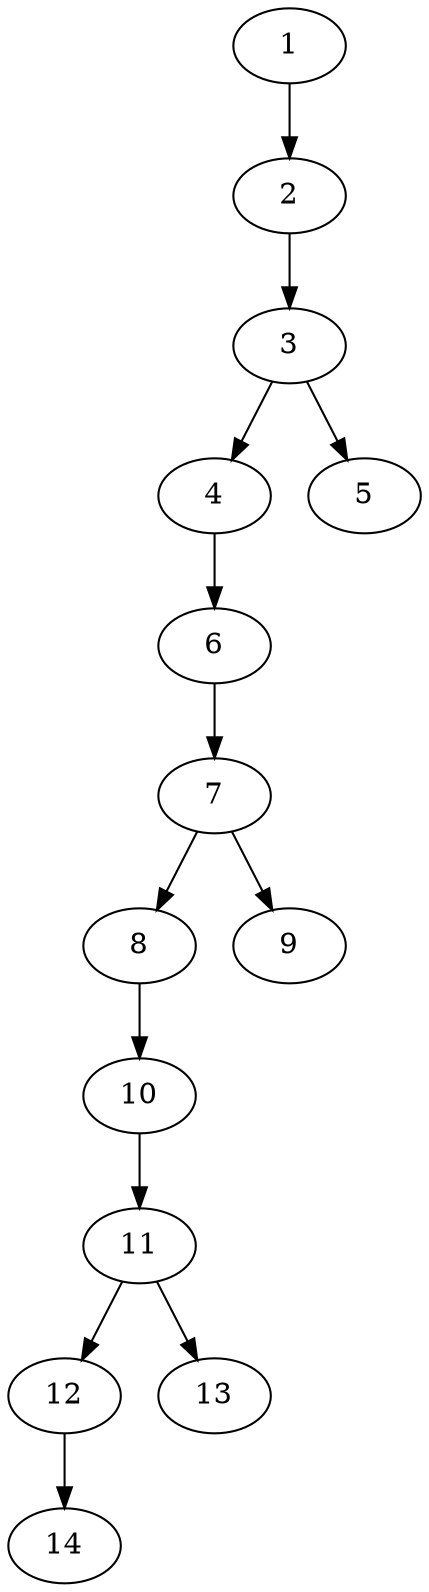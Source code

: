 // DAG (tier=1-easy, mode=compute, n=14, ccr=0.277, fat=0.357, density=0.386, regular=0.659, jump=0.096, mindata=262144, maxdata=2097152)
// DAG automatically generated by daggen at Sun Aug 24 16:33:32 2025
// /home/ermia/Project/Environments/daggen/bin/daggen --dot --ccr 0.277 --fat 0.357 --regular 0.659 --density 0.386 --jump 0.096 --mindata 262144 --maxdata 2097152 -n 14 
digraph G {
  1 [size="1303391102982936", alpha="0.08", expect_size="651695551491468"]
  1 -> 2 [size ="27421218701312"]
  2 [size="28336873374846956", alpha="0.10", expect_size="14168436687423478"]
  2 -> 3 [size ="13107200000000"]
  3 [size="597727797024609", alpha="0.04", expect_size="298863898512304"]
  3 -> 4 [size ="1302213951488"]
  3 -> 5 [size ="1302213951488"]
  4 [size="68818839426598400", alpha="0.19", expect_size="34409419713299200"]
  4 -> 6 [size ="29648696115200"]
  5 [size="3494978277901074432", alpha="0.18", expect_size="1747489138950537216"]
  6 [size="32427593263839432", alpha="0.09", expect_size="16213796631919716"]
  6 -> 7 [size ="29177466060800"]
  7 [size="12563913961623500", alpha="0.02", expect_size="6281956980811750"]
  7 -> 8 [size ="16606499438592"]
  7 -> 9 [size ="16606499438592"]
  8 [size="1637290872745754624", alpha="0.07", expect_size="818645436372877312"]
  8 -> 10 [size ="11113236267008"]
  9 [size="3009935629615104000", alpha="0.04", expect_size="1504967814807552000"]
  10 [size="1585669518513518", alpha="0.06", expect_size="792834759256759"]
  10 -> 11 [size ="3224580915200"]
  11 [size="174774391211556864", alpha="0.01", expect_size="87387195605778432"]
  11 -> 12 [size ="2500778262528"]
  11 -> 13 [size ="2500778262528"]
  12 [size="2548985462937092096", alpha="0.06", expect_size="1274492731468546048"]
  12 -> 14 [size ="14927997698048"]
  13 [size="412491918760752", alpha="0.17", expect_size="206245959380376"]
  14 [size="8575738815482203", alpha="0.01", expect_size="4287869407741101"]
}